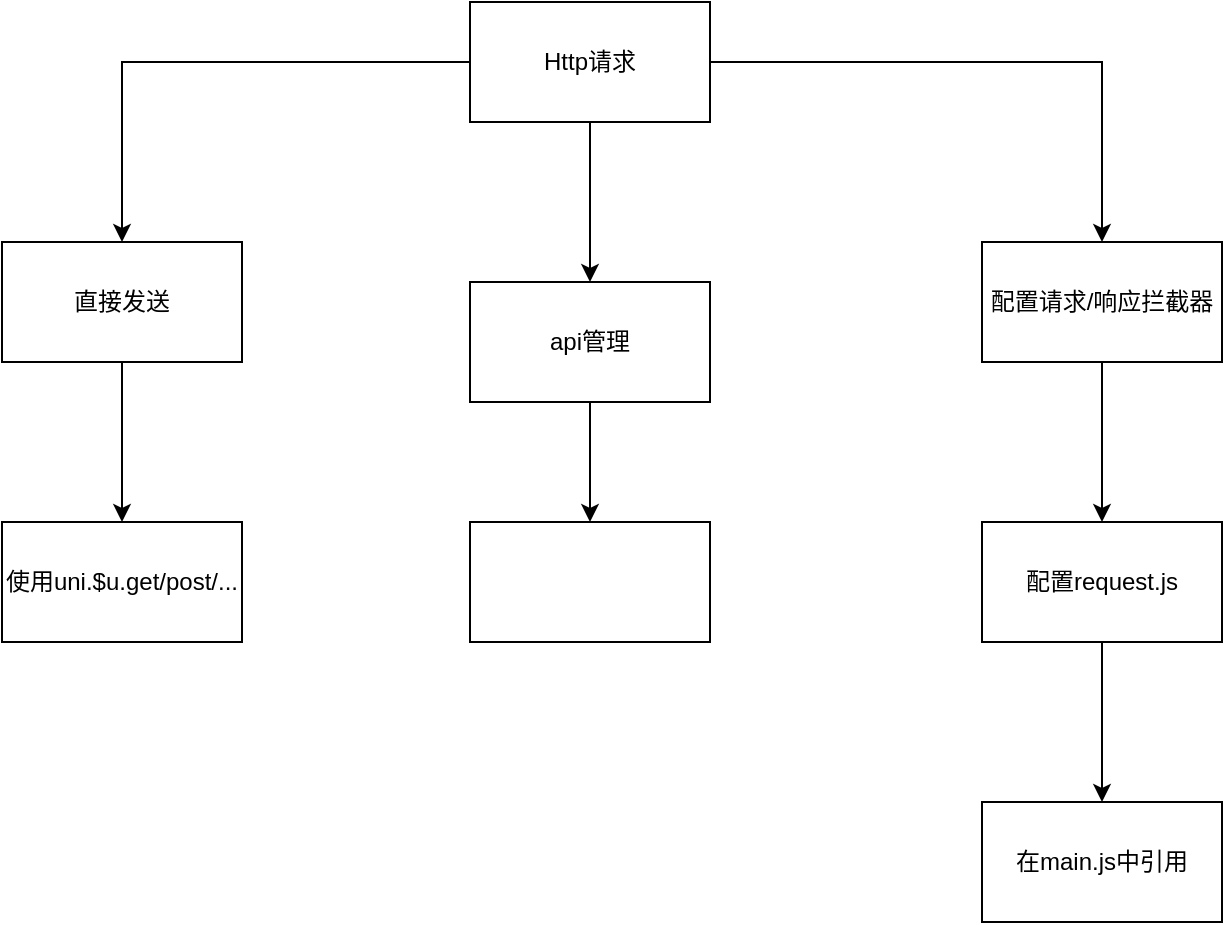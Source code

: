 <mxfile version="27.2.0">
  <diagram name="第 1 页" id="y_7-ha-_LCKQCejl0iwg">
    <mxGraphModel dx="1034" dy="570" grid="1" gridSize="10" guides="1" tooltips="1" connect="1" arrows="1" fold="1" page="1" pageScale="1" pageWidth="827" pageHeight="1169" math="0" shadow="0">
      <root>
        <mxCell id="0" />
        <mxCell id="1" parent="0" />
        <mxCell id="K2M72unCXDO5dR7YVKzn-3" value="" style="edgeStyle=orthogonalEdgeStyle;rounded=0;orthogonalLoop=1;jettySize=auto;html=1;" edge="1" parent="1" source="K2M72unCXDO5dR7YVKzn-1" target="K2M72unCXDO5dR7YVKzn-2">
          <mxGeometry relative="1" as="geometry" />
        </mxCell>
        <mxCell id="K2M72unCXDO5dR7YVKzn-7" value="" style="edgeStyle=orthogonalEdgeStyle;rounded=0;orthogonalLoop=1;jettySize=auto;html=1;" edge="1" parent="1" source="K2M72unCXDO5dR7YVKzn-1" target="K2M72unCXDO5dR7YVKzn-6">
          <mxGeometry relative="1" as="geometry" />
        </mxCell>
        <mxCell id="K2M72unCXDO5dR7YVKzn-13" value="" style="edgeStyle=orthogonalEdgeStyle;rounded=0;orthogonalLoop=1;jettySize=auto;html=1;" edge="1" parent="1" source="K2M72unCXDO5dR7YVKzn-1" target="K2M72unCXDO5dR7YVKzn-12">
          <mxGeometry relative="1" as="geometry" />
        </mxCell>
        <mxCell id="K2M72unCXDO5dR7YVKzn-1" value="Http请求" style="rounded=0;whiteSpace=wrap;html=1;" vertex="1" parent="1">
          <mxGeometry x="354" y="30" width="120" height="60" as="geometry" />
        </mxCell>
        <mxCell id="K2M72unCXDO5dR7YVKzn-5" value="" style="edgeStyle=orthogonalEdgeStyle;rounded=0;orthogonalLoop=1;jettySize=auto;html=1;" edge="1" parent="1" source="K2M72unCXDO5dR7YVKzn-2" target="K2M72unCXDO5dR7YVKzn-4">
          <mxGeometry relative="1" as="geometry" />
        </mxCell>
        <mxCell id="K2M72unCXDO5dR7YVKzn-2" value="直接发送" style="whiteSpace=wrap;html=1;rounded=0;" vertex="1" parent="1">
          <mxGeometry x="120" y="150" width="120" height="60" as="geometry" />
        </mxCell>
        <mxCell id="K2M72unCXDO5dR7YVKzn-4" value="使用uni.$u.get/post/..." style="whiteSpace=wrap;html=1;rounded=0;" vertex="1" parent="1">
          <mxGeometry x="120" y="290" width="120" height="60" as="geometry" />
        </mxCell>
        <mxCell id="K2M72unCXDO5dR7YVKzn-9" value="" style="edgeStyle=orthogonalEdgeStyle;rounded=0;orthogonalLoop=1;jettySize=auto;html=1;" edge="1" parent="1" source="K2M72unCXDO5dR7YVKzn-6" target="K2M72unCXDO5dR7YVKzn-8">
          <mxGeometry relative="1" as="geometry" />
        </mxCell>
        <mxCell id="K2M72unCXDO5dR7YVKzn-6" value="配置请求/响应拦截器" style="whiteSpace=wrap;html=1;rounded=0;" vertex="1" parent="1">
          <mxGeometry x="610" y="150" width="120" height="60" as="geometry" />
        </mxCell>
        <mxCell id="K2M72unCXDO5dR7YVKzn-11" value="" style="edgeStyle=orthogonalEdgeStyle;rounded=0;orthogonalLoop=1;jettySize=auto;html=1;" edge="1" parent="1" source="K2M72unCXDO5dR7YVKzn-8" target="K2M72unCXDO5dR7YVKzn-10">
          <mxGeometry relative="1" as="geometry" />
        </mxCell>
        <mxCell id="K2M72unCXDO5dR7YVKzn-8" value="配置request.js" style="whiteSpace=wrap;html=1;rounded=0;" vertex="1" parent="1">
          <mxGeometry x="610" y="290" width="120" height="60" as="geometry" />
        </mxCell>
        <mxCell id="K2M72unCXDO5dR7YVKzn-10" value="在main.js中引用" style="whiteSpace=wrap;html=1;rounded=0;" vertex="1" parent="1">
          <mxGeometry x="610" y="430" width="120" height="60" as="geometry" />
        </mxCell>
        <mxCell id="K2M72unCXDO5dR7YVKzn-15" value="" style="edgeStyle=orthogonalEdgeStyle;rounded=0;orthogonalLoop=1;jettySize=auto;html=1;" edge="1" parent="1" source="K2M72unCXDO5dR7YVKzn-12" target="K2M72unCXDO5dR7YVKzn-14">
          <mxGeometry relative="1" as="geometry" />
        </mxCell>
        <mxCell id="K2M72unCXDO5dR7YVKzn-12" value="api管理" style="whiteSpace=wrap;html=1;rounded=0;" vertex="1" parent="1">
          <mxGeometry x="354" y="170" width="120" height="60" as="geometry" />
        </mxCell>
        <mxCell id="K2M72unCXDO5dR7YVKzn-14" value="" style="whiteSpace=wrap;html=1;rounded=0;" vertex="1" parent="1">
          <mxGeometry x="354" y="290" width="120" height="60" as="geometry" />
        </mxCell>
      </root>
    </mxGraphModel>
  </diagram>
</mxfile>
